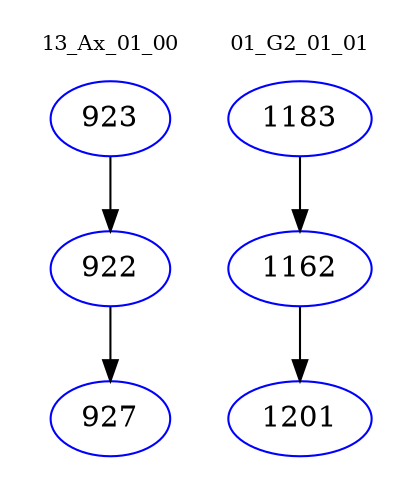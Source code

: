 digraph{
subgraph cluster_0 {
color = white
label = "13_Ax_01_00";
fontsize=10;
T0_923 [label="923", color="blue"]
T0_923 -> T0_922 [color="black"]
T0_922 [label="922", color="blue"]
T0_922 -> T0_927 [color="black"]
T0_927 [label="927", color="blue"]
}
subgraph cluster_1 {
color = white
label = "01_G2_01_01";
fontsize=10;
T1_1183 [label="1183", color="blue"]
T1_1183 -> T1_1162 [color="black"]
T1_1162 [label="1162", color="blue"]
T1_1162 -> T1_1201 [color="black"]
T1_1201 [label="1201", color="blue"]
}
}
